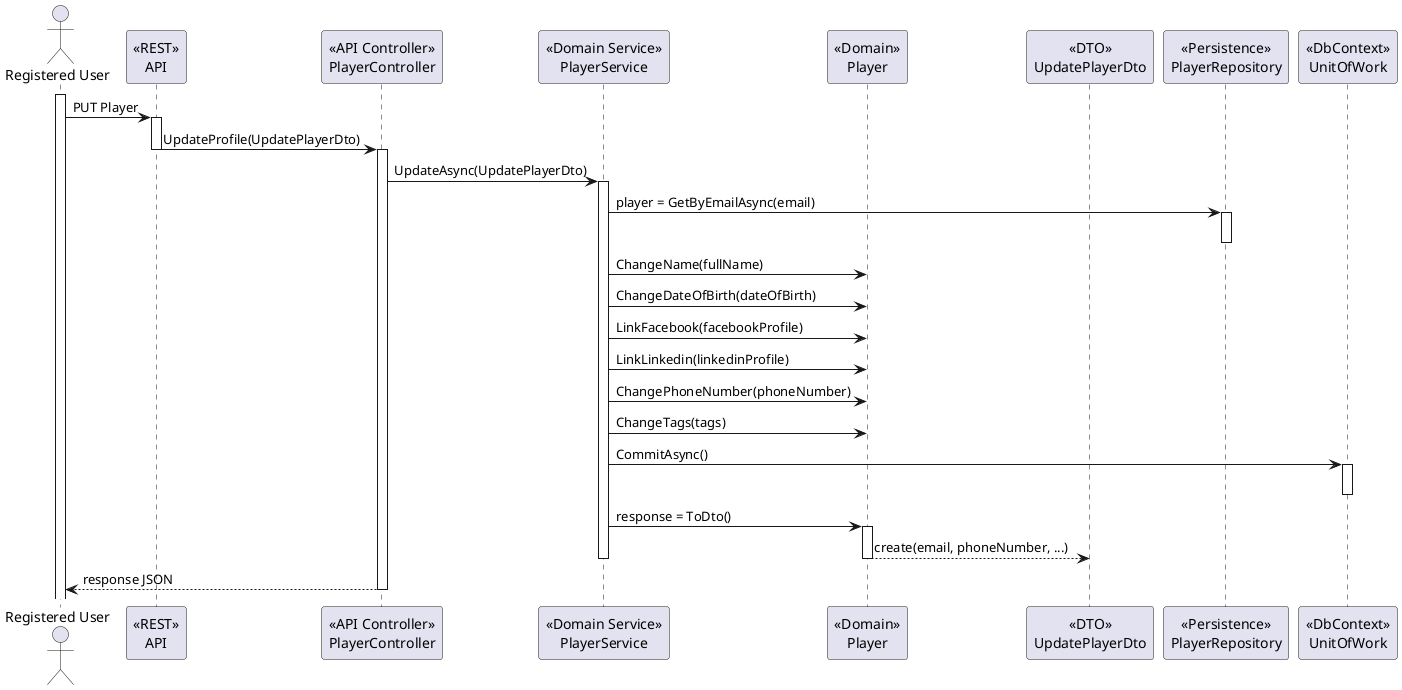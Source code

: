 ﻿@startuml

actor "Registered User" as UNU
participant "<<REST>>\nAPI" as API
participant "<<API Controller>>\nPlayerController" as PC
participant "<<Domain Service>>\nPlayerService" as PS
participant "<<Domain>>\nPlayer" as P
participant "<<DTO>>\nUpdatePlayerDto" as PDTO
participant "<<Persistence>>\nPlayerRepository" as PR
participant "<<DbContext>>\nUnitOfWork" as UW

activate UNU
UNU -> API: PUT Player

activate API
API -> PC: UpdateProfile(UpdatePlayerDto)
deactivate API

activate PC






PC -> PS : UpdateAsync(UpdatePlayerDto)

activate PS 
PS -> PR : player = GetByEmailAsync(email)
activate PR 
deactivate PR


PS -> P: ChangeName(fullName)
PS -> P: ChangeDateOfBirth(dateOfBirth)
PS -> P: LinkFacebook(facebookProfile)
PS -> P: LinkLinkedin(linkedinProfile)
PS -> P: ChangePhoneNumber(phoneNumber)
PS -> P: ChangeTags(tags)



PS -> UW : CommitAsync()

activate UW
deactivate UW


PS -> P: response = ToDto()
activate P
P --> PDTO: create(email, phoneNumber, ...)

deactivate P





deactivate PS


PC --> UNU : response JSON
deactivate PC

@enduml